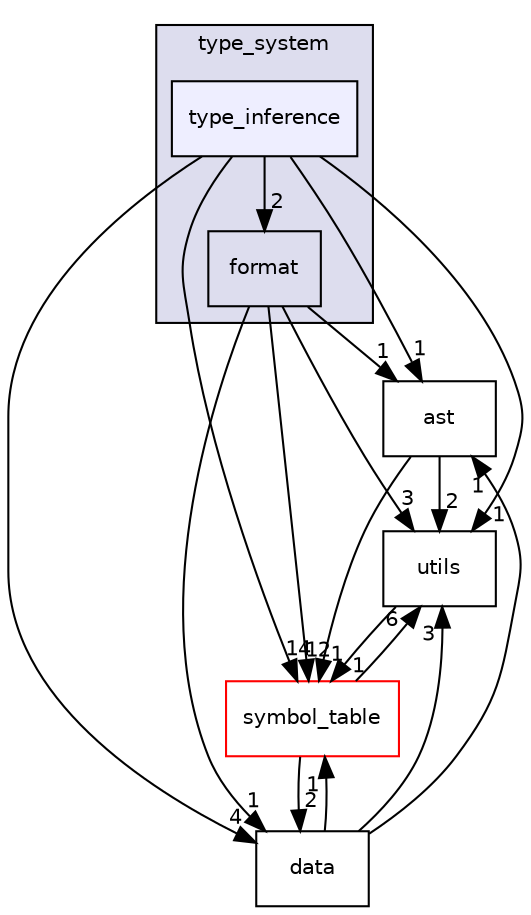 digraph "src/type_system/type_inference" {
  compound=true
  node [ fontsize="10", fontname="Helvetica"];
  edge [ labelfontsize="10", labelfontname="Helvetica"];
  subgraph clusterdir_5366418984bbb764c0ee8ec3b27cf2cb {
    graph [ bgcolor="#ddddee", pencolor="black", label="type_system" fontname="Helvetica", fontsize="10", URL="dir_5366418984bbb764c0ee8ec3b27cf2cb.html"]
  dir_944566c8c1ba7364b1c356cd481a7b00 [shape=box label="format" URL="dir_944566c8c1ba7364b1c356cd481a7b00.html"];
  dir_4d5e2ab31ce0bf7592583ad7706476df [shape=box, label="type_inference", style="filled", fillcolor="#eeeeff", pencolor="black", URL="dir_4d5e2ab31ce0bf7592583ad7706476df.html"];
  }
  dir_203e5988f1ed315d29383d699972de6f [shape=box label="ast" URL="dir_203e5988f1ed315d29383d699972de6f.html"];
  dir_313caf1132e152dd9b58bea13a4052ca [shape=box label="utils" URL="dir_313caf1132e152dd9b58bea13a4052ca.html"];
  dir_c1be8d27e7f84178e95f152701110b19 [shape=box label="data" URL="dir_c1be8d27e7f84178e95f152701110b19.html"];
  dir_ee2e78e09e3523a3dc72b1c19f9afb8f [shape=box label="symbol_table" fillcolor="white" style="filled" color="red" URL="dir_ee2e78e09e3523a3dc72b1c19f9afb8f.html"];
  dir_4d5e2ab31ce0bf7592583ad7706476df->dir_203e5988f1ed315d29383d699972de6f [headlabel="1", labeldistance=1.5 headhref="dir_000022_000001.html"];
  dir_4d5e2ab31ce0bf7592583ad7706476df->dir_313caf1132e152dd9b58bea13a4052ca [headlabel="1", labeldistance=1.5 headhref="dir_000022_000023.html"];
  dir_4d5e2ab31ce0bf7592583ad7706476df->dir_944566c8c1ba7364b1c356cd481a7b00 [headlabel="2", labeldistance=1.5 headhref="dir_000022_000021.html"];
  dir_4d5e2ab31ce0bf7592583ad7706476df->dir_c1be8d27e7f84178e95f152701110b19 [headlabel="4", labeldistance=1.5 headhref="dir_000022_000002.html"];
  dir_4d5e2ab31ce0bf7592583ad7706476df->dir_ee2e78e09e3523a3dc72b1c19f9afb8f [headlabel="14", labeldistance=1.5 headhref="dir_000022_000014.html"];
  dir_203e5988f1ed315d29383d699972de6f->dir_313caf1132e152dd9b58bea13a4052ca [headlabel="2", labeldistance=1.5 headhref="dir_000001_000023.html"];
  dir_203e5988f1ed315d29383d699972de6f->dir_ee2e78e09e3523a3dc72b1c19f9afb8f [headlabel="1", labeldistance=1.5 headhref="dir_000001_000014.html"];
  dir_c1be8d27e7f84178e95f152701110b19->dir_203e5988f1ed315d29383d699972de6f [headlabel="1", labeldistance=1.5 headhref="dir_000002_000001.html"];
  dir_c1be8d27e7f84178e95f152701110b19->dir_313caf1132e152dd9b58bea13a4052ca [headlabel="3", labeldistance=1.5 headhref="dir_000002_000023.html"];
  dir_c1be8d27e7f84178e95f152701110b19->dir_ee2e78e09e3523a3dc72b1c19f9afb8f [headlabel="1", labeldistance=1.5 headhref="dir_000002_000014.html"];
  dir_944566c8c1ba7364b1c356cd481a7b00->dir_203e5988f1ed315d29383d699972de6f [headlabel="1", labeldistance=1.5 headhref="dir_000021_000001.html"];
  dir_944566c8c1ba7364b1c356cd481a7b00->dir_313caf1132e152dd9b58bea13a4052ca [headlabel="3", labeldistance=1.5 headhref="dir_000021_000023.html"];
  dir_944566c8c1ba7364b1c356cd481a7b00->dir_c1be8d27e7f84178e95f152701110b19 [headlabel="1", labeldistance=1.5 headhref="dir_000021_000002.html"];
  dir_944566c8c1ba7364b1c356cd481a7b00->dir_ee2e78e09e3523a3dc72b1c19f9afb8f [headlabel="12", labeldistance=1.5 headhref="dir_000021_000014.html"];
  dir_ee2e78e09e3523a3dc72b1c19f9afb8f->dir_313caf1132e152dd9b58bea13a4052ca [headlabel="6", labeldistance=1.5 headhref="dir_000014_000023.html"];
  dir_ee2e78e09e3523a3dc72b1c19f9afb8f->dir_c1be8d27e7f84178e95f152701110b19 [headlabel="2", labeldistance=1.5 headhref="dir_000014_000002.html"];
  dir_313caf1132e152dd9b58bea13a4052ca->dir_ee2e78e09e3523a3dc72b1c19f9afb8f [headlabel="1", labeldistance=1.5 headhref="dir_000023_000014.html"];
}
